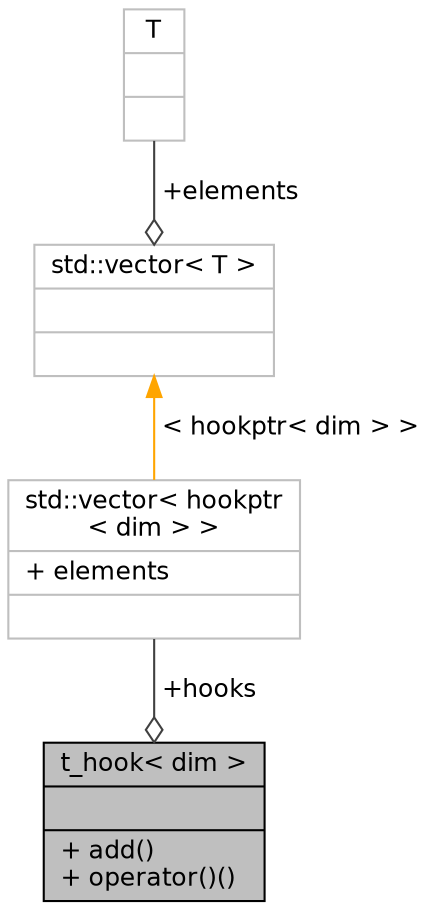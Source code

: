 digraph "t_hook&lt; dim &gt;"
{
 // INTERACTIVE_SVG=YES
 // LATEX_PDF_SIZE
  bgcolor="transparent";
  edge [fontname="Helvetica",fontsize="12",labelfontname="Helvetica",labelfontsize="12"];
  node [fontname="Helvetica",fontsize="12",shape=record];
  Node1 [label="{t_hook\< dim \>\n||+ add()\l+ operator()()\l}",height=0.2,width=0.4,color="black", fillcolor="grey75", style="filled", fontcolor="black",tooltip="This structure is the hook launchpad."];
  Node2 -> Node1 [color="grey25",fontsize="12",style="solid",label=" +hooks" ,arrowhead="odiamond",fontname="Helvetica"];
  Node2 [label="{std::vector\< hookptr\l\< dim \> \>\n|+ elements\l|}",height=0.2,width=0.4,color="grey75",tooltip=" "];
  Node3 -> Node2 [dir="back",color="orange",fontsize="12",style="solid",label=" \< hookptr\< dim \> \>" ,fontname="Helvetica"];
  Node3 [label="{std::vector\< T \>\n||}",height=0.2,width=0.4,color="grey75",tooltip="STL class."];
  Node4 -> Node3 [color="grey25",fontsize="12",style="solid",label=" +elements" ,arrowhead="odiamond",fontname="Helvetica"];
  Node4 [label="{T\n||}",height=0.2,width=0.4,color="grey75",tooltip=" "];
}
